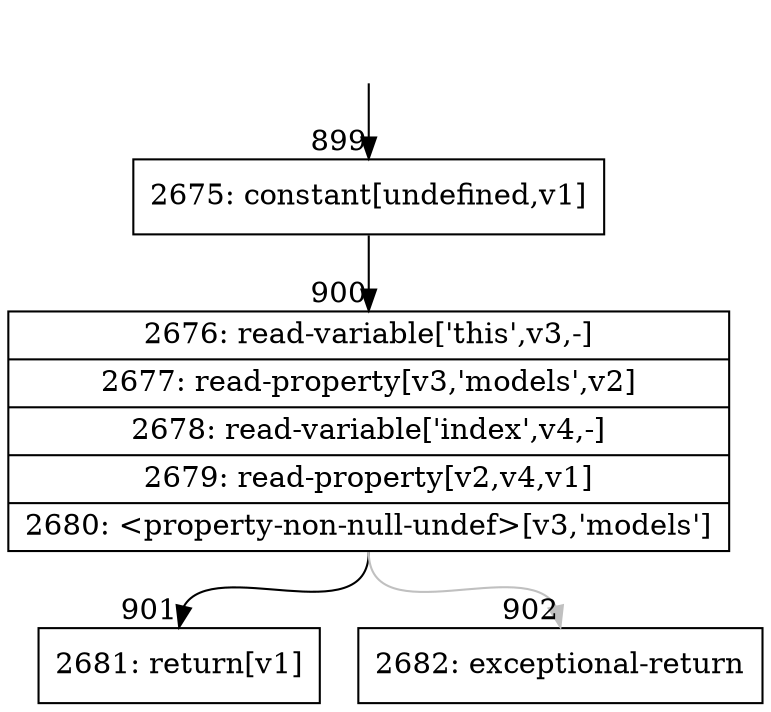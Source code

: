 digraph {
rankdir="TD"
BB_entry59[shape=none,label=""];
BB_entry59 -> BB899 [tailport=s, headport=n, headlabel="    899"]
BB899 [shape=record label="{2675: constant[undefined,v1]}" ] 
BB899 -> BB900 [tailport=s, headport=n, headlabel="      900"]
BB900 [shape=record label="{2676: read-variable['this',v3,-]|2677: read-property[v3,'models',v2]|2678: read-variable['index',v4,-]|2679: read-property[v2,v4,v1]|2680: \<property-non-null-undef\>[v3,'models']}" ] 
BB900 -> BB901 [tailport=s, headport=n, headlabel="      901"]
BB900 -> BB902 [tailport=s, headport=n, color=gray, headlabel="      902"]
BB901 [shape=record label="{2681: return[v1]}" ] 
BB902 [shape=record label="{2682: exceptional-return}" ] 
//#$~ 811
}
